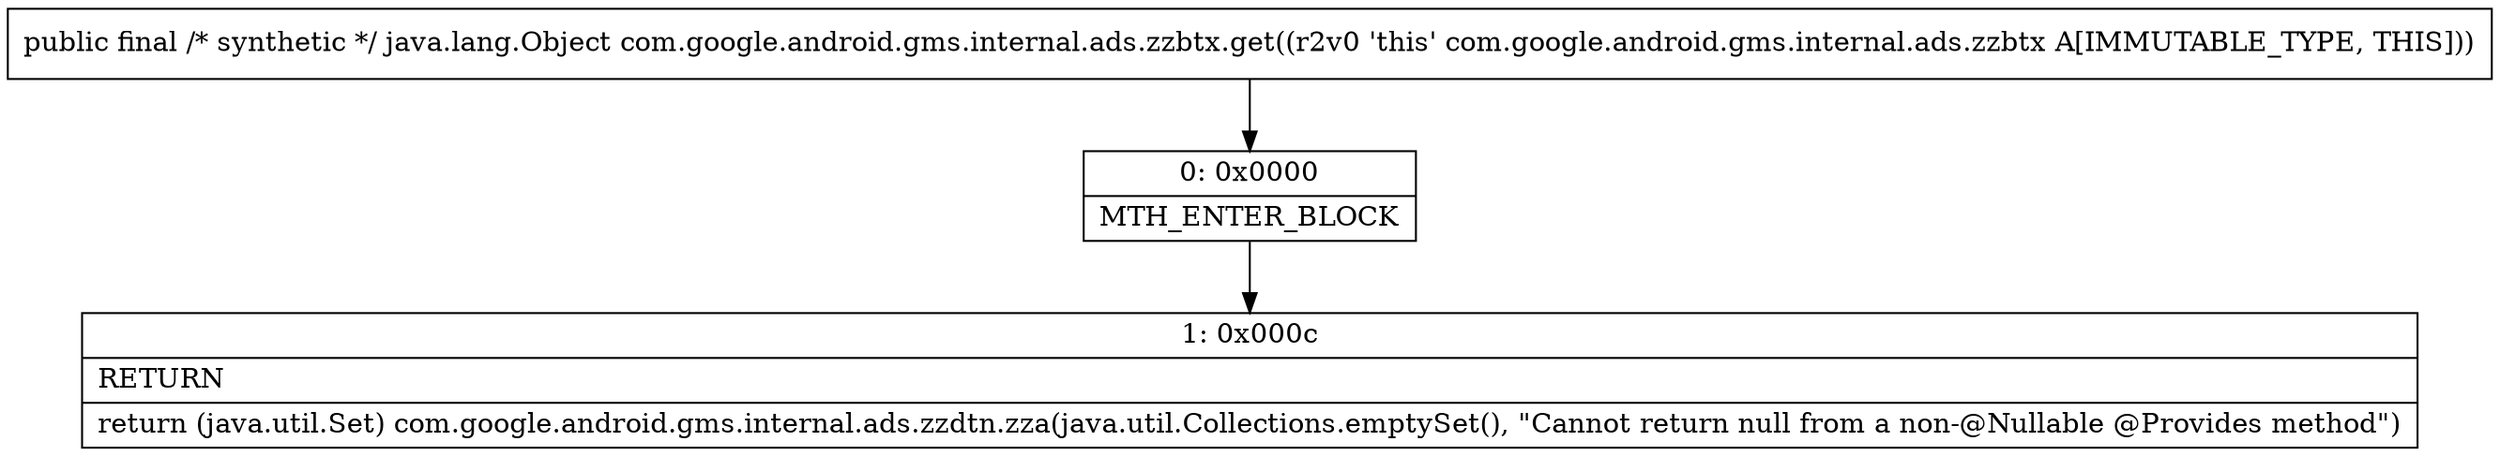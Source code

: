 digraph "CFG forcom.google.android.gms.internal.ads.zzbtx.get()Ljava\/lang\/Object;" {
Node_0 [shape=record,label="{0\:\ 0x0000|MTH_ENTER_BLOCK\l}"];
Node_1 [shape=record,label="{1\:\ 0x000c|RETURN\l|return (java.util.Set) com.google.android.gms.internal.ads.zzdtn.zza(java.util.Collections.emptySet(), \"Cannot return null from a non\-@Nullable @Provides method\")\l}"];
MethodNode[shape=record,label="{public final \/* synthetic *\/ java.lang.Object com.google.android.gms.internal.ads.zzbtx.get((r2v0 'this' com.google.android.gms.internal.ads.zzbtx A[IMMUTABLE_TYPE, THIS])) }"];
MethodNode -> Node_0;
Node_0 -> Node_1;
}

